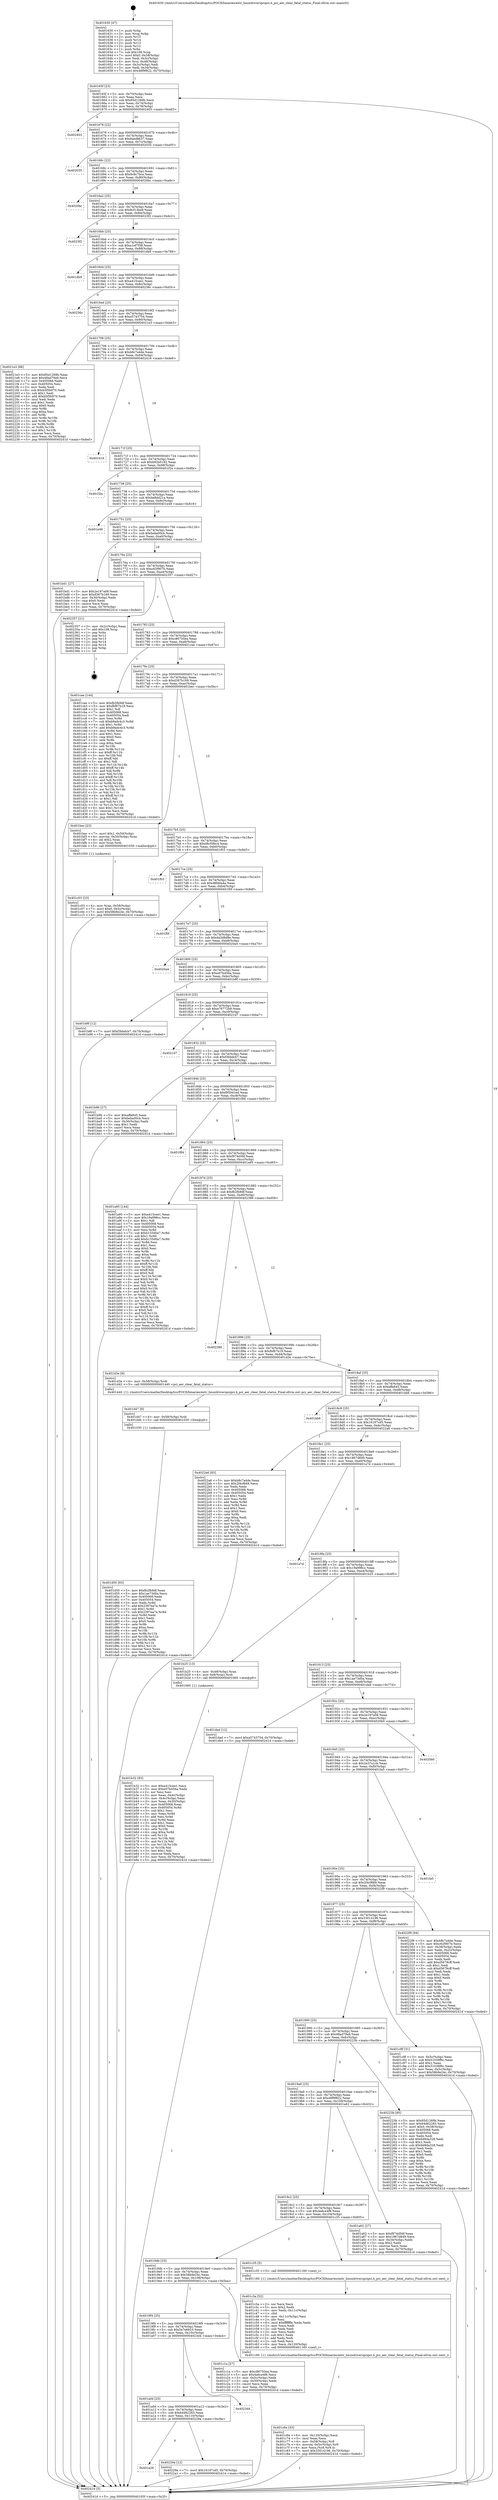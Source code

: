 digraph "0x401630" {
  label = "0x401630 (/mnt/c/Users/mathe/Desktop/tcc/POCII/binaries/extr_linuxdriverspcipci.h_pci_aer_clear_fatal_status_Final-ollvm.out::main(0))"
  labelloc = "t"
  node[shape=record]

  Entry [label="",width=0.3,height=0.3,shape=circle,fillcolor=black,style=filled]
  "0x40165f" [label="{
     0x40165f [23]\l
     | [instrs]\l
     &nbsp;&nbsp;0x40165f \<+3\>: mov -0x70(%rbp),%eax\l
     &nbsp;&nbsp;0x401662 \<+2\>: mov %eax,%ecx\l
     &nbsp;&nbsp;0x401664 \<+6\>: sub $0x85d1269b,%ecx\l
     &nbsp;&nbsp;0x40166a \<+3\>: mov %eax,-0x74(%rbp)\l
     &nbsp;&nbsp;0x40166d \<+3\>: mov %ecx,-0x78(%rbp)\l
     &nbsp;&nbsp;0x401670 \<+6\>: je 0000000000402403 \<main+0xdd3\>\l
  }"]
  "0x402403" [label="{
     0x402403\l
  }", style=dashed]
  "0x401676" [label="{
     0x401676 [22]\l
     | [instrs]\l
     &nbsp;&nbsp;0x401676 \<+5\>: jmp 000000000040167b \<main+0x4b\>\l
     &nbsp;&nbsp;0x40167b \<+3\>: mov -0x74(%rbp),%eax\l
     &nbsp;&nbsp;0x40167e \<+5\>: sub $0x9aed8637,%eax\l
     &nbsp;&nbsp;0x401683 \<+3\>: mov %eax,-0x7c(%rbp)\l
     &nbsp;&nbsp;0x401686 \<+6\>: je 0000000000402035 \<main+0xa05\>\l
  }"]
  Exit [label="",width=0.3,height=0.3,shape=circle,fillcolor=black,style=filled,peripheries=2]
  "0x402035" [label="{
     0x402035\l
  }", style=dashed]
  "0x40168c" [label="{
     0x40168c [22]\l
     | [instrs]\l
     &nbsp;&nbsp;0x40168c \<+5\>: jmp 0000000000401691 \<main+0x61\>\l
     &nbsp;&nbsp;0x401691 \<+3\>: mov -0x74(%rbp),%eax\l
     &nbsp;&nbsp;0x401694 \<+5\>: sub $0x9c9c7bce,%eax\l
     &nbsp;&nbsp;0x401699 \<+3\>: mov %eax,-0x80(%rbp)\l
     &nbsp;&nbsp;0x40169c \<+6\>: je 00000000004020bc \<main+0xa8c\>\l
  }"]
  "0x401a26" [label="{
     0x401a26\l
  }", style=dashed]
  "0x4020bc" [label="{
     0x4020bc\l
  }", style=dashed]
  "0x4016a2" [label="{
     0x4016a2 [25]\l
     | [instrs]\l
     &nbsp;&nbsp;0x4016a2 \<+5\>: jmp 00000000004016a7 \<main+0x77\>\l
     &nbsp;&nbsp;0x4016a7 \<+3\>: mov -0x74(%rbp),%eax\l
     &nbsp;&nbsp;0x4016aa \<+5\>: sub $0x9cf13be8,%eax\l
     &nbsp;&nbsp;0x4016af \<+6\>: mov %eax,-0x84(%rbp)\l
     &nbsp;&nbsp;0x4016b5 \<+6\>: je 00000000004023f2 \<main+0xdc2\>\l
  }"]
  "0x40229a" [label="{
     0x40229a [12]\l
     | [instrs]\l
     &nbsp;&nbsp;0x40229a \<+7\>: movl $0x16197cd5,-0x70(%rbp)\l
     &nbsp;&nbsp;0x4022a1 \<+5\>: jmp 000000000040241d \<main+0xded\>\l
  }"]
  "0x4023f2" [label="{
     0x4023f2\l
  }", style=dashed]
  "0x4016bb" [label="{
     0x4016bb [25]\l
     | [instrs]\l
     &nbsp;&nbsp;0x4016bb \<+5\>: jmp 00000000004016c0 \<main+0x90\>\l
     &nbsp;&nbsp;0x4016c0 \<+3\>: mov -0x74(%rbp),%eax\l
     &nbsp;&nbsp;0x4016c3 \<+5\>: sub $0xa1ef7f38,%eax\l
     &nbsp;&nbsp;0x4016c8 \<+6\>: mov %eax,-0x88(%rbp)\l
     &nbsp;&nbsp;0x4016ce \<+6\>: je 0000000000401db9 \<main+0x789\>\l
  }"]
  "0x401a0d" [label="{
     0x401a0d [25]\l
     | [instrs]\l
     &nbsp;&nbsp;0x401a0d \<+5\>: jmp 0000000000401a12 \<main+0x3e2\>\l
     &nbsp;&nbsp;0x401a12 \<+3\>: mov -0x74(%rbp),%eax\l
     &nbsp;&nbsp;0x401a15 \<+5\>: sub $0x64d62283,%eax\l
     &nbsp;&nbsp;0x401a1a \<+6\>: mov %eax,-0x110(%rbp)\l
     &nbsp;&nbsp;0x401a20 \<+6\>: je 000000000040229a \<main+0xc6a\>\l
  }"]
  "0x401db9" [label="{
     0x401db9\l
  }", style=dashed]
  "0x4016d4" [label="{
     0x4016d4 [25]\l
     | [instrs]\l
     &nbsp;&nbsp;0x4016d4 \<+5\>: jmp 00000000004016d9 \<main+0xa9\>\l
     &nbsp;&nbsp;0x4016d9 \<+3\>: mov -0x74(%rbp),%eax\l
     &nbsp;&nbsp;0x4016dc \<+5\>: sub $0xa415cee1,%eax\l
     &nbsp;&nbsp;0x4016e1 \<+6\>: mov %eax,-0x8c(%rbp)\l
     &nbsp;&nbsp;0x4016e7 \<+6\>: je 000000000040236c \<main+0xd3c\>\l
  }"]
  "0x4023d4" [label="{
     0x4023d4\l
  }", style=dashed]
  "0x40236c" [label="{
     0x40236c\l
  }", style=dashed]
  "0x4016ed" [label="{
     0x4016ed [25]\l
     | [instrs]\l
     &nbsp;&nbsp;0x4016ed \<+5\>: jmp 00000000004016f2 \<main+0xc2\>\l
     &nbsp;&nbsp;0x4016f2 \<+3\>: mov -0x74(%rbp),%eax\l
     &nbsp;&nbsp;0x4016f5 \<+5\>: sub $0xa5743754,%eax\l
     &nbsp;&nbsp;0x4016fa \<+6\>: mov %eax,-0x90(%rbp)\l
     &nbsp;&nbsp;0x401700 \<+6\>: je 00000000004021e3 \<main+0xbb3\>\l
  }"]
  "0x401d50" [label="{
     0x401d50 [93]\l
     | [instrs]\l
     &nbsp;&nbsp;0x401d50 \<+5\>: mov $0xfb2fb9df,%eax\l
     &nbsp;&nbsp;0x401d55 \<+5\>: mov $0x1ae73d0a,%ecx\l
     &nbsp;&nbsp;0x401d5a \<+7\>: mov 0x405068,%edx\l
     &nbsp;&nbsp;0x401d61 \<+7\>: mov 0x405054,%esi\l
     &nbsp;&nbsp;0x401d68 \<+3\>: mov %edx,%r8d\l
     &nbsp;&nbsp;0x401d6b \<+7\>: add $0x2397ea7a,%r8d\l
     &nbsp;&nbsp;0x401d72 \<+4\>: sub $0x1,%r8d\l
     &nbsp;&nbsp;0x401d76 \<+7\>: sub $0x2397ea7a,%r8d\l
     &nbsp;&nbsp;0x401d7d \<+4\>: imul %r8d,%edx\l
     &nbsp;&nbsp;0x401d81 \<+3\>: and $0x1,%edx\l
     &nbsp;&nbsp;0x401d84 \<+3\>: cmp $0x0,%edx\l
     &nbsp;&nbsp;0x401d87 \<+4\>: sete %r9b\l
     &nbsp;&nbsp;0x401d8b \<+3\>: cmp $0xa,%esi\l
     &nbsp;&nbsp;0x401d8e \<+4\>: setl %r10b\l
     &nbsp;&nbsp;0x401d92 \<+3\>: mov %r9b,%r11b\l
     &nbsp;&nbsp;0x401d95 \<+3\>: and %r10b,%r11b\l
     &nbsp;&nbsp;0x401d98 \<+3\>: xor %r10b,%r9b\l
     &nbsp;&nbsp;0x401d9b \<+3\>: or %r9b,%r11b\l
     &nbsp;&nbsp;0x401d9e \<+4\>: test $0x1,%r11b\l
     &nbsp;&nbsp;0x401da2 \<+3\>: cmovne %ecx,%eax\l
     &nbsp;&nbsp;0x401da5 \<+3\>: mov %eax,-0x70(%rbp)\l
     &nbsp;&nbsp;0x401da8 \<+5\>: jmp 000000000040241d \<main+0xded\>\l
  }"]
  "0x4021e3" [label="{
     0x4021e3 [88]\l
     | [instrs]\l
     &nbsp;&nbsp;0x4021e3 \<+5\>: mov $0x85d1269b,%eax\l
     &nbsp;&nbsp;0x4021e8 \<+5\>: mov $0x48ad79a9,%ecx\l
     &nbsp;&nbsp;0x4021ed \<+7\>: mov 0x405068,%edx\l
     &nbsp;&nbsp;0x4021f4 \<+7\>: mov 0x405054,%esi\l
     &nbsp;&nbsp;0x4021fb \<+2\>: mov %edx,%edi\l
     &nbsp;&nbsp;0x4021fd \<+6\>: sub $0xb5f5b970,%edi\l
     &nbsp;&nbsp;0x402203 \<+3\>: sub $0x1,%edi\l
     &nbsp;&nbsp;0x402206 \<+6\>: add $0xb5f5b970,%edi\l
     &nbsp;&nbsp;0x40220c \<+3\>: imul %edi,%edx\l
     &nbsp;&nbsp;0x40220f \<+3\>: and $0x1,%edx\l
     &nbsp;&nbsp;0x402212 \<+3\>: cmp $0x0,%edx\l
     &nbsp;&nbsp;0x402215 \<+4\>: sete %r8b\l
     &nbsp;&nbsp;0x402219 \<+3\>: cmp $0xa,%esi\l
     &nbsp;&nbsp;0x40221c \<+4\>: setl %r9b\l
     &nbsp;&nbsp;0x402220 \<+3\>: mov %r8b,%r10b\l
     &nbsp;&nbsp;0x402223 \<+3\>: and %r9b,%r10b\l
     &nbsp;&nbsp;0x402226 \<+3\>: xor %r9b,%r8b\l
     &nbsp;&nbsp;0x402229 \<+3\>: or %r8b,%r10b\l
     &nbsp;&nbsp;0x40222c \<+4\>: test $0x1,%r10b\l
     &nbsp;&nbsp;0x402230 \<+3\>: cmovne %ecx,%eax\l
     &nbsp;&nbsp;0x402233 \<+3\>: mov %eax,-0x70(%rbp)\l
     &nbsp;&nbsp;0x402236 \<+5\>: jmp 000000000040241d \<main+0xded\>\l
  }"]
  "0x401706" [label="{
     0x401706 [25]\l
     | [instrs]\l
     &nbsp;&nbsp;0x401706 \<+5\>: jmp 000000000040170b \<main+0xdb\>\l
     &nbsp;&nbsp;0x40170b \<+3\>: mov -0x74(%rbp),%eax\l
     &nbsp;&nbsp;0x40170e \<+5\>: sub $0xb8c7a4de,%eax\l
     &nbsp;&nbsp;0x401713 \<+6\>: mov %eax,-0x94(%rbp)\l
     &nbsp;&nbsp;0x401719 \<+6\>: je 0000000000402416 \<main+0xde6\>\l
  }"]
  "0x401d47" [label="{
     0x401d47 [9]\l
     | [instrs]\l
     &nbsp;&nbsp;0x401d47 \<+4\>: mov -0x58(%rbp),%rdi\l
     &nbsp;&nbsp;0x401d4b \<+5\>: call 0000000000401030 \<free@plt\>\l
     | [calls]\l
     &nbsp;&nbsp;0x401030 \{1\} (unknown)\l
  }"]
  "0x402416" [label="{
     0x402416\l
  }", style=dashed]
  "0x40171f" [label="{
     0x40171f [25]\l
     | [instrs]\l
     &nbsp;&nbsp;0x40171f \<+5\>: jmp 0000000000401724 \<main+0xf4\>\l
     &nbsp;&nbsp;0x401724 \<+3\>: mov -0x74(%rbp),%eax\l
     &nbsp;&nbsp;0x401727 \<+5\>: sub $0xb92b5182,%eax\l
     &nbsp;&nbsp;0x40172c \<+6\>: mov %eax,-0x98(%rbp)\l
     &nbsp;&nbsp;0x401732 \<+6\>: je 0000000000401f2a \<main+0x8fa\>\l
  }"]
  "0x401c6e" [label="{
     0x401c6e [33]\l
     | [instrs]\l
     &nbsp;&nbsp;0x401c6e \<+6\>: mov -0x120(%rbp),%ecx\l
     &nbsp;&nbsp;0x401c74 \<+3\>: imul %eax,%ecx\l
     &nbsp;&nbsp;0x401c77 \<+4\>: mov -0x58(%rbp),%r8\l
     &nbsp;&nbsp;0x401c7b \<+4\>: movslq -0x5c(%rbp),%r9\l
     &nbsp;&nbsp;0x401c7f \<+4\>: mov %ecx,(%r8,%r9,4)\l
     &nbsp;&nbsp;0x401c83 \<+7\>: movl $0x33014196,-0x70(%rbp)\l
     &nbsp;&nbsp;0x401c8a \<+5\>: jmp 000000000040241d \<main+0xded\>\l
  }"]
  "0x401f2a" [label="{
     0x401f2a\l
  }", style=dashed]
  "0x401738" [label="{
     0x401738 [25]\l
     | [instrs]\l
     &nbsp;&nbsp;0x401738 \<+5\>: jmp 000000000040173d \<main+0x10d\>\l
     &nbsp;&nbsp;0x40173d \<+3\>: mov -0x74(%rbp),%eax\l
     &nbsp;&nbsp;0x401740 \<+5\>: sub $0xbe8dd21a,%eax\l
     &nbsp;&nbsp;0x401745 \<+6\>: mov %eax,-0x9c(%rbp)\l
     &nbsp;&nbsp;0x40174b \<+6\>: je 0000000000401e49 \<main+0x819\>\l
  }"]
  "0x401c3a" [label="{
     0x401c3a [52]\l
     | [instrs]\l
     &nbsp;&nbsp;0x401c3a \<+2\>: xor %ecx,%ecx\l
     &nbsp;&nbsp;0x401c3c \<+5\>: mov $0x2,%edx\l
     &nbsp;&nbsp;0x401c41 \<+6\>: mov %edx,-0x11c(%rbp)\l
     &nbsp;&nbsp;0x401c47 \<+1\>: cltd\l
     &nbsp;&nbsp;0x401c48 \<+6\>: mov -0x11c(%rbp),%esi\l
     &nbsp;&nbsp;0x401c4e \<+2\>: idiv %esi\l
     &nbsp;&nbsp;0x401c50 \<+6\>: imul $0xfffffffe,%edx,%edx\l
     &nbsp;&nbsp;0x401c56 \<+2\>: mov %ecx,%edi\l
     &nbsp;&nbsp;0x401c58 \<+2\>: sub %edx,%edi\l
     &nbsp;&nbsp;0x401c5a \<+2\>: mov %ecx,%edx\l
     &nbsp;&nbsp;0x401c5c \<+3\>: sub $0x1,%edx\l
     &nbsp;&nbsp;0x401c5f \<+2\>: add %edx,%edi\l
     &nbsp;&nbsp;0x401c61 \<+2\>: sub %edi,%ecx\l
     &nbsp;&nbsp;0x401c63 \<+6\>: mov %ecx,-0x120(%rbp)\l
     &nbsp;&nbsp;0x401c69 \<+5\>: call 0000000000401160 \<next_i\>\l
     | [calls]\l
     &nbsp;&nbsp;0x401160 \{1\} (/mnt/c/Users/mathe/Desktop/tcc/POCII/binaries/extr_linuxdriverspcipci.h_pci_aer_clear_fatal_status_Final-ollvm.out::next_i)\l
  }"]
  "0x401e49" [label="{
     0x401e49\l
  }", style=dashed]
  "0x401751" [label="{
     0x401751 [25]\l
     | [instrs]\l
     &nbsp;&nbsp;0x401751 \<+5\>: jmp 0000000000401756 \<main+0x126\>\l
     &nbsp;&nbsp;0x401756 \<+3\>: mov -0x74(%rbp),%eax\l
     &nbsp;&nbsp;0x401759 \<+5\>: sub $0xbeba00cb,%eax\l
     &nbsp;&nbsp;0x40175e \<+6\>: mov %eax,-0xa0(%rbp)\l
     &nbsp;&nbsp;0x401764 \<+6\>: je 0000000000401bd1 \<main+0x5a1\>\l
  }"]
  "0x4019f4" [label="{
     0x4019f4 [25]\l
     | [instrs]\l
     &nbsp;&nbsp;0x4019f4 \<+5\>: jmp 00000000004019f9 \<main+0x3c9\>\l
     &nbsp;&nbsp;0x4019f9 \<+3\>: mov -0x74(%rbp),%eax\l
     &nbsp;&nbsp;0x4019fc \<+5\>: sub $0x5e7e6810,%eax\l
     &nbsp;&nbsp;0x401a01 \<+6\>: mov %eax,-0x10c(%rbp)\l
     &nbsp;&nbsp;0x401a07 \<+6\>: je 00000000004023d4 \<main+0xda4\>\l
  }"]
  "0x401bd1" [label="{
     0x401bd1 [27]\l
     | [instrs]\l
     &nbsp;&nbsp;0x401bd1 \<+5\>: mov $0x2e197a08,%eax\l
     &nbsp;&nbsp;0x401bd6 \<+5\>: mov $0xd367b169,%ecx\l
     &nbsp;&nbsp;0x401bdb \<+3\>: mov -0x30(%rbp),%edx\l
     &nbsp;&nbsp;0x401bde \<+3\>: cmp $0x0,%edx\l
     &nbsp;&nbsp;0x401be1 \<+3\>: cmove %ecx,%eax\l
     &nbsp;&nbsp;0x401be4 \<+3\>: mov %eax,-0x70(%rbp)\l
     &nbsp;&nbsp;0x401be7 \<+5\>: jmp 000000000040241d \<main+0xded\>\l
  }"]
  "0x40176a" [label="{
     0x40176a [25]\l
     | [instrs]\l
     &nbsp;&nbsp;0x40176a \<+5\>: jmp 000000000040176f \<main+0x13f\>\l
     &nbsp;&nbsp;0x40176f \<+3\>: mov -0x74(%rbp),%eax\l
     &nbsp;&nbsp;0x401772 \<+5\>: sub $0xc62f907b,%eax\l
     &nbsp;&nbsp;0x401777 \<+6\>: mov %eax,-0xa4(%rbp)\l
     &nbsp;&nbsp;0x40177d \<+6\>: je 0000000000402357 \<main+0xd27\>\l
  }"]
  "0x401c1a" [label="{
     0x401c1a [27]\l
     | [instrs]\l
     &nbsp;&nbsp;0x401c1a \<+5\>: mov $0xc86750ea,%eax\l
     &nbsp;&nbsp;0x401c1f \<+5\>: mov $0x4a6ce4f6,%ecx\l
     &nbsp;&nbsp;0x401c24 \<+3\>: mov -0x5c(%rbp),%edx\l
     &nbsp;&nbsp;0x401c27 \<+3\>: cmp -0x50(%rbp),%edx\l
     &nbsp;&nbsp;0x401c2a \<+3\>: cmovl %ecx,%eax\l
     &nbsp;&nbsp;0x401c2d \<+3\>: mov %eax,-0x70(%rbp)\l
     &nbsp;&nbsp;0x401c30 \<+5\>: jmp 000000000040241d \<main+0xded\>\l
  }"]
  "0x402357" [label="{
     0x402357 [21]\l
     | [instrs]\l
     &nbsp;&nbsp;0x402357 \<+3\>: mov -0x2c(%rbp),%eax\l
     &nbsp;&nbsp;0x40235a \<+7\>: add $0x108,%rsp\l
     &nbsp;&nbsp;0x402361 \<+1\>: pop %rbx\l
     &nbsp;&nbsp;0x402362 \<+2\>: pop %r12\l
     &nbsp;&nbsp;0x402364 \<+2\>: pop %r13\l
     &nbsp;&nbsp;0x402366 \<+2\>: pop %r14\l
     &nbsp;&nbsp;0x402368 \<+2\>: pop %r15\l
     &nbsp;&nbsp;0x40236a \<+1\>: pop %rbp\l
     &nbsp;&nbsp;0x40236b \<+1\>: ret\l
  }"]
  "0x401783" [label="{
     0x401783 [25]\l
     | [instrs]\l
     &nbsp;&nbsp;0x401783 \<+5\>: jmp 0000000000401788 \<main+0x158\>\l
     &nbsp;&nbsp;0x401788 \<+3\>: mov -0x74(%rbp),%eax\l
     &nbsp;&nbsp;0x40178b \<+5\>: sub $0xc86750ea,%eax\l
     &nbsp;&nbsp;0x401790 \<+6\>: mov %eax,-0xa8(%rbp)\l
     &nbsp;&nbsp;0x401796 \<+6\>: je 0000000000401cae \<main+0x67e\>\l
  }"]
  "0x4019db" [label="{
     0x4019db [25]\l
     | [instrs]\l
     &nbsp;&nbsp;0x4019db \<+5\>: jmp 00000000004019e0 \<main+0x3b0\>\l
     &nbsp;&nbsp;0x4019e0 \<+3\>: mov -0x74(%rbp),%eax\l
     &nbsp;&nbsp;0x4019e3 \<+5\>: sub $0x58b9e24c,%eax\l
     &nbsp;&nbsp;0x4019e8 \<+6\>: mov %eax,-0x108(%rbp)\l
     &nbsp;&nbsp;0x4019ee \<+6\>: je 0000000000401c1a \<main+0x5ea\>\l
  }"]
  "0x401cae" [label="{
     0x401cae [144]\l
     | [instrs]\l
     &nbsp;&nbsp;0x401cae \<+5\>: mov $0xfb2fb9df,%eax\l
     &nbsp;&nbsp;0x401cb3 \<+5\>: mov $0xfbf67b19,%ecx\l
     &nbsp;&nbsp;0x401cb8 \<+2\>: mov $0x1,%dl\l
     &nbsp;&nbsp;0x401cba \<+7\>: mov 0x405068,%esi\l
     &nbsp;&nbsp;0x401cc1 \<+7\>: mov 0x405054,%edi\l
     &nbsp;&nbsp;0x401cc8 \<+3\>: mov %esi,%r8d\l
     &nbsp;&nbsp;0x401ccb \<+7\>: sub $0xb9adc4c3,%r8d\l
     &nbsp;&nbsp;0x401cd2 \<+4\>: sub $0x1,%r8d\l
     &nbsp;&nbsp;0x401cd6 \<+7\>: add $0xb9adc4c3,%r8d\l
     &nbsp;&nbsp;0x401cdd \<+4\>: imul %r8d,%esi\l
     &nbsp;&nbsp;0x401ce1 \<+3\>: and $0x1,%esi\l
     &nbsp;&nbsp;0x401ce4 \<+3\>: cmp $0x0,%esi\l
     &nbsp;&nbsp;0x401ce7 \<+4\>: sete %r9b\l
     &nbsp;&nbsp;0x401ceb \<+3\>: cmp $0xa,%edi\l
     &nbsp;&nbsp;0x401cee \<+4\>: setl %r10b\l
     &nbsp;&nbsp;0x401cf2 \<+3\>: mov %r9b,%r11b\l
     &nbsp;&nbsp;0x401cf5 \<+4\>: xor $0xff,%r11b\l
     &nbsp;&nbsp;0x401cf9 \<+3\>: mov %r10b,%bl\l
     &nbsp;&nbsp;0x401cfc \<+3\>: xor $0xff,%bl\l
     &nbsp;&nbsp;0x401cff \<+3\>: xor $0x1,%dl\l
     &nbsp;&nbsp;0x401d02 \<+3\>: mov %r11b,%r14b\l
     &nbsp;&nbsp;0x401d05 \<+4\>: and $0xff,%r14b\l
     &nbsp;&nbsp;0x401d09 \<+3\>: and %dl,%r9b\l
     &nbsp;&nbsp;0x401d0c \<+3\>: mov %bl,%r15b\l
     &nbsp;&nbsp;0x401d0f \<+4\>: and $0xff,%r15b\l
     &nbsp;&nbsp;0x401d13 \<+3\>: and %dl,%r10b\l
     &nbsp;&nbsp;0x401d16 \<+3\>: or %r9b,%r14b\l
     &nbsp;&nbsp;0x401d19 \<+3\>: or %r10b,%r15b\l
     &nbsp;&nbsp;0x401d1c \<+3\>: xor %r15b,%r14b\l
     &nbsp;&nbsp;0x401d1f \<+3\>: or %bl,%r11b\l
     &nbsp;&nbsp;0x401d22 \<+4\>: xor $0xff,%r11b\l
     &nbsp;&nbsp;0x401d26 \<+3\>: or $0x1,%dl\l
     &nbsp;&nbsp;0x401d29 \<+3\>: and %dl,%r11b\l
     &nbsp;&nbsp;0x401d2c \<+3\>: or %r11b,%r14b\l
     &nbsp;&nbsp;0x401d2f \<+4\>: test $0x1,%r14b\l
     &nbsp;&nbsp;0x401d33 \<+3\>: cmovne %ecx,%eax\l
     &nbsp;&nbsp;0x401d36 \<+3\>: mov %eax,-0x70(%rbp)\l
     &nbsp;&nbsp;0x401d39 \<+5\>: jmp 000000000040241d \<main+0xded\>\l
  }"]
  "0x40179c" [label="{
     0x40179c [25]\l
     | [instrs]\l
     &nbsp;&nbsp;0x40179c \<+5\>: jmp 00000000004017a1 \<main+0x171\>\l
     &nbsp;&nbsp;0x4017a1 \<+3\>: mov -0x74(%rbp),%eax\l
     &nbsp;&nbsp;0x4017a4 \<+5\>: sub $0xd367b169,%eax\l
     &nbsp;&nbsp;0x4017a9 \<+6\>: mov %eax,-0xac(%rbp)\l
     &nbsp;&nbsp;0x4017af \<+6\>: je 0000000000401bec \<main+0x5bc\>\l
  }"]
  "0x401c35" [label="{
     0x401c35 [5]\l
     | [instrs]\l
     &nbsp;&nbsp;0x401c35 \<+5\>: call 0000000000401160 \<next_i\>\l
     | [calls]\l
     &nbsp;&nbsp;0x401160 \{1\} (/mnt/c/Users/mathe/Desktop/tcc/POCII/binaries/extr_linuxdriverspcipci.h_pci_aer_clear_fatal_status_Final-ollvm.out::next_i)\l
  }"]
  "0x401bec" [label="{
     0x401bec [23]\l
     | [instrs]\l
     &nbsp;&nbsp;0x401bec \<+7\>: movl $0x1,-0x50(%rbp)\l
     &nbsp;&nbsp;0x401bf3 \<+4\>: movslq -0x50(%rbp),%rax\l
     &nbsp;&nbsp;0x401bf7 \<+4\>: shl $0x2,%rax\l
     &nbsp;&nbsp;0x401bfb \<+3\>: mov %rax,%rdi\l
     &nbsp;&nbsp;0x401bfe \<+5\>: call 0000000000401050 \<malloc@plt\>\l
     | [calls]\l
     &nbsp;&nbsp;0x401050 \{1\} (unknown)\l
  }"]
  "0x4017b5" [label="{
     0x4017b5 [25]\l
     | [instrs]\l
     &nbsp;&nbsp;0x4017b5 \<+5\>: jmp 00000000004017ba \<main+0x18a\>\l
     &nbsp;&nbsp;0x4017ba \<+3\>: mov -0x74(%rbp),%eax\l
     &nbsp;&nbsp;0x4017bd \<+5\>: sub $0xd8c59bc4,%eax\l
     &nbsp;&nbsp;0x4017c2 \<+6\>: mov %eax,-0xb0(%rbp)\l
     &nbsp;&nbsp;0x4017c8 \<+6\>: je 0000000000401f03 \<main+0x8d3\>\l
  }"]
  "0x401c03" [label="{
     0x401c03 [23]\l
     | [instrs]\l
     &nbsp;&nbsp;0x401c03 \<+4\>: mov %rax,-0x58(%rbp)\l
     &nbsp;&nbsp;0x401c07 \<+7\>: movl $0x0,-0x5c(%rbp)\l
     &nbsp;&nbsp;0x401c0e \<+7\>: movl $0x58b9e24c,-0x70(%rbp)\l
     &nbsp;&nbsp;0x401c15 \<+5\>: jmp 000000000040241d \<main+0xded\>\l
  }"]
  "0x401f03" [label="{
     0x401f03\l
  }", style=dashed]
  "0x4017ce" [label="{
     0x4017ce [25]\l
     | [instrs]\l
     &nbsp;&nbsp;0x4017ce \<+5\>: jmp 00000000004017d3 \<main+0x1a3\>\l
     &nbsp;&nbsp;0x4017d3 \<+3\>: mov -0x74(%rbp),%eax\l
     &nbsp;&nbsp;0x4017d6 \<+5\>: sub $0xd8fd0a4a,%eax\l
     &nbsp;&nbsp;0x4017db \<+6\>: mov %eax,-0xb4(%rbp)\l
     &nbsp;&nbsp;0x4017e1 \<+6\>: je 0000000000401f0f \<main+0x8df\>\l
  }"]
  "0x401b32" [label="{
     0x401b32 [93]\l
     | [instrs]\l
     &nbsp;&nbsp;0x401b32 \<+5\>: mov $0xa415cee1,%ecx\l
     &nbsp;&nbsp;0x401b37 \<+5\>: mov $0xe07b456a,%edx\l
     &nbsp;&nbsp;0x401b3c \<+2\>: xor %esi,%esi\l
     &nbsp;&nbsp;0x401b3e \<+3\>: mov %eax,-0x4c(%rbp)\l
     &nbsp;&nbsp;0x401b41 \<+3\>: mov -0x4c(%rbp),%eax\l
     &nbsp;&nbsp;0x401b44 \<+3\>: mov %eax,-0x30(%rbp)\l
     &nbsp;&nbsp;0x401b47 \<+7\>: mov 0x405068,%eax\l
     &nbsp;&nbsp;0x401b4e \<+8\>: mov 0x405054,%r8d\l
     &nbsp;&nbsp;0x401b56 \<+3\>: sub $0x1,%esi\l
     &nbsp;&nbsp;0x401b59 \<+3\>: mov %eax,%r9d\l
     &nbsp;&nbsp;0x401b5c \<+3\>: add %esi,%r9d\l
     &nbsp;&nbsp;0x401b5f \<+4\>: imul %r9d,%eax\l
     &nbsp;&nbsp;0x401b63 \<+3\>: and $0x1,%eax\l
     &nbsp;&nbsp;0x401b66 \<+3\>: cmp $0x0,%eax\l
     &nbsp;&nbsp;0x401b69 \<+4\>: sete %r10b\l
     &nbsp;&nbsp;0x401b6d \<+4\>: cmp $0xa,%r8d\l
     &nbsp;&nbsp;0x401b71 \<+4\>: setl %r11b\l
     &nbsp;&nbsp;0x401b75 \<+3\>: mov %r10b,%bl\l
     &nbsp;&nbsp;0x401b78 \<+3\>: and %r11b,%bl\l
     &nbsp;&nbsp;0x401b7b \<+3\>: xor %r11b,%r10b\l
     &nbsp;&nbsp;0x401b7e \<+3\>: or %r10b,%bl\l
     &nbsp;&nbsp;0x401b81 \<+3\>: test $0x1,%bl\l
     &nbsp;&nbsp;0x401b84 \<+3\>: cmovne %edx,%ecx\l
     &nbsp;&nbsp;0x401b87 \<+3\>: mov %ecx,-0x70(%rbp)\l
     &nbsp;&nbsp;0x401b8a \<+5\>: jmp 000000000040241d \<main+0xded\>\l
  }"]
  "0x401f0f" [label="{
     0x401f0f\l
  }", style=dashed]
  "0x4017e7" [label="{
     0x4017e7 [25]\l
     | [instrs]\l
     &nbsp;&nbsp;0x4017e7 \<+5\>: jmp 00000000004017ec \<main+0x1bc\>\l
     &nbsp;&nbsp;0x4017ec \<+3\>: mov -0x74(%rbp),%eax\l
     &nbsp;&nbsp;0x4017ef \<+5\>: sub $0xda3d8d8e,%eax\l
     &nbsp;&nbsp;0x4017f4 \<+6\>: mov %eax,-0xb8(%rbp)\l
     &nbsp;&nbsp;0x4017fa \<+6\>: je 00000000004020a4 \<main+0xa74\>\l
  }"]
  "0x401630" [label="{
     0x401630 [47]\l
     | [instrs]\l
     &nbsp;&nbsp;0x401630 \<+1\>: push %rbp\l
     &nbsp;&nbsp;0x401631 \<+3\>: mov %rsp,%rbp\l
     &nbsp;&nbsp;0x401634 \<+2\>: push %r15\l
     &nbsp;&nbsp;0x401636 \<+2\>: push %r14\l
     &nbsp;&nbsp;0x401638 \<+2\>: push %r13\l
     &nbsp;&nbsp;0x40163a \<+2\>: push %r12\l
     &nbsp;&nbsp;0x40163c \<+1\>: push %rbx\l
     &nbsp;&nbsp;0x40163d \<+7\>: sub $0x108,%rsp\l
     &nbsp;&nbsp;0x401644 \<+7\>: movl $0x0,-0x38(%rbp)\l
     &nbsp;&nbsp;0x40164b \<+3\>: mov %edi,-0x3c(%rbp)\l
     &nbsp;&nbsp;0x40164e \<+4\>: mov %rsi,-0x48(%rbp)\l
     &nbsp;&nbsp;0x401652 \<+3\>: mov -0x3c(%rbp),%edi\l
     &nbsp;&nbsp;0x401655 \<+3\>: mov %edi,-0x34(%rbp)\l
     &nbsp;&nbsp;0x401658 \<+7\>: movl $0x48f9f822,-0x70(%rbp)\l
  }"]
  "0x4020a4" [label="{
     0x4020a4\l
  }", style=dashed]
  "0x401800" [label="{
     0x401800 [25]\l
     | [instrs]\l
     &nbsp;&nbsp;0x401800 \<+5\>: jmp 0000000000401805 \<main+0x1d5\>\l
     &nbsp;&nbsp;0x401805 \<+3\>: mov -0x74(%rbp),%eax\l
     &nbsp;&nbsp;0x401808 \<+5\>: sub $0xe07b456a,%eax\l
     &nbsp;&nbsp;0x40180d \<+6\>: mov %eax,-0xbc(%rbp)\l
     &nbsp;&nbsp;0x401813 \<+6\>: je 0000000000401b8f \<main+0x55f\>\l
  }"]
  "0x40241d" [label="{
     0x40241d [5]\l
     | [instrs]\l
     &nbsp;&nbsp;0x40241d \<+5\>: jmp 000000000040165f \<main+0x2f\>\l
  }"]
  "0x401b8f" [label="{
     0x401b8f [12]\l
     | [instrs]\l
     &nbsp;&nbsp;0x401b8f \<+7\>: movl $0xf3bbdcb7,-0x70(%rbp)\l
     &nbsp;&nbsp;0x401b96 \<+5\>: jmp 000000000040241d \<main+0xded\>\l
  }"]
  "0x401819" [label="{
     0x401819 [25]\l
     | [instrs]\l
     &nbsp;&nbsp;0x401819 \<+5\>: jmp 000000000040181e \<main+0x1ee\>\l
     &nbsp;&nbsp;0x40181e \<+3\>: mov -0x74(%rbp),%eax\l
     &nbsp;&nbsp;0x401821 \<+5\>: sub $0xe76772b9,%eax\l
     &nbsp;&nbsp;0x401826 \<+6\>: mov %eax,-0xc0(%rbp)\l
     &nbsp;&nbsp;0x40182c \<+6\>: je 00000000004021d7 \<main+0xba7\>\l
  }"]
  "0x4019c2" [label="{
     0x4019c2 [25]\l
     | [instrs]\l
     &nbsp;&nbsp;0x4019c2 \<+5\>: jmp 00000000004019c7 \<main+0x397\>\l
     &nbsp;&nbsp;0x4019c7 \<+3\>: mov -0x74(%rbp),%eax\l
     &nbsp;&nbsp;0x4019ca \<+5\>: sub $0x4a6ce4f6,%eax\l
     &nbsp;&nbsp;0x4019cf \<+6\>: mov %eax,-0x104(%rbp)\l
     &nbsp;&nbsp;0x4019d5 \<+6\>: je 0000000000401c35 \<main+0x605\>\l
  }"]
  "0x4021d7" [label="{
     0x4021d7\l
  }", style=dashed]
  "0x401832" [label="{
     0x401832 [25]\l
     | [instrs]\l
     &nbsp;&nbsp;0x401832 \<+5\>: jmp 0000000000401837 \<main+0x207\>\l
     &nbsp;&nbsp;0x401837 \<+3\>: mov -0x74(%rbp),%eax\l
     &nbsp;&nbsp;0x40183a \<+5\>: sub $0xf3bbdcb7,%eax\l
     &nbsp;&nbsp;0x40183f \<+6\>: mov %eax,-0xc4(%rbp)\l
     &nbsp;&nbsp;0x401845 \<+6\>: je 0000000000401b9b \<main+0x56b\>\l
  }"]
  "0x401a62" [label="{
     0x401a62 [27]\l
     | [instrs]\l
     &nbsp;&nbsp;0x401a62 \<+5\>: mov $0xf974d56f,%eax\l
     &nbsp;&nbsp;0x401a67 \<+5\>: mov $0x1867d849,%ecx\l
     &nbsp;&nbsp;0x401a6c \<+3\>: mov -0x34(%rbp),%edx\l
     &nbsp;&nbsp;0x401a6f \<+3\>: cmp $0x2,%edx\l
     &nbsp;&nbsp;0x401a72 \<+3\>: cmovne %ecx,%eax\l
     &nbsp;&nbsp;0x401a75 \<+3\>: mov %eax,-0x70(%rbp)\l
     &nbsp;&nbsp;0x401a78 \<+5\>: jmp 000000000040241d \<main+0xded\>\l
  }"]
  "0x401b9b" [label="{
     0x401b9b [27]\l
     | [instrs]\l
     &nbsp;&nbsp;0x401b9b \<+5\>: mov $0xaffa845,%eax\l
     &nbsp;&nbsp;0x401ba0 \<+5\>: mov $0xbeba00cb,%ecx\l
     &nbsp;&nbsp;0x401ba5 \<+3\>: mov -0x30(%rbp),%edx\l
     &nbsp;&nbsp;0x401ba8 \<+3\>: cmp $0x1,%edx\l
     &nbsp;&nbsp;0x401bab \<+3\>: cmovl %ecx,%eax\l
     &nbsp;&nbsp;0x401bae \<+3\>: mov %eax,-0x70(%rbp)\l
     &nbsp;&nbsp;0x401bb1 \<+5\>: jmp 000000000040241d \<main+0xded\>\l
  }"]
  "0x40184b" [label="{
     0x40184b [25]\l
     | [instrs]\l
     &nbsp;&nbsp;0x40184b \<+5\>: jmp 0000000000401850 \<main+0x220\>\l
     &nbsp;&nbsp;0x401850 \<+3\>: mov -0x74(%rbp),%eax\l
     &nbsp;&nbsp;0x401853 \<+5\>: sub $0xf95941ed,%eax\l
     &nbsp;&nbsp;0x401858 \<+6\>: mov %eax,-0xc8(%rbp)\l
     &nbsp;&nbsp;0x40185e \<+6\>: je 0000000000401f84 \<main+0x954\>\l
  }"]
  "0x4019a9" [label="{
     0x4019a9 [25]\l
     | [instrs]\l
     &nbsp;&nbsp;0x4019a9 \<+5\>: jmp 00000000004019ae \<main+0x37e\>\l
     &nbsp;&nbsp;0x4019ae \<+3\>: mov -0x74(%rbp),%eax\l
     &nbsp;&nbsp;0x4019b1 \<+5\>: sub $0x48f9f822,%eax\l
     &nbsp;&nbsp;0x4019b6 \<+6\>: mov %eax,-0x100(%rbp)\l
     &nbsp;&nbsp;0x4019bc \<+6\>: je 0000000000401a62 \<main+0x432\>\l
  }"]
  "0x401f84" [label="{
     0x401f84\l
  }", style=dashed]
  "0x401864" [label="{
     0x401864 [25]\l
     | [instrs]\l
     &nbsp;&nbsp;0x401864 \<+5\>: jmp 0000000000401869 \<main+0x239\>\l
     &nbsp;&nbsp;0x401869 \<+3\>: mov -0x74(%rbp),%eax\l
     &nbsp;&nbsp;0x40186c \<+5\>: sub $0xf974d56f,%eax\l
     &nbsp;&nbsp;0x401871 \<+6\>: mov %eax,-0xcc(%rbp)\l
     &nbsp;&nbsp;0x401877 \<+6\>: je 0000000000401a95 \<main+0x465\>\l
  }"]
  "0x40223b" [label="{
     0x40223b [95]\l
     | [instrs]\l
     &nbsp;&nbsp;0x40223b \<+5\>: mov $0x85d1269b,%eax\l
     &nbsp;&nbsp;0x402240 \<+5\>: mov $0x64d62283,%ecx\l
     &nbsp;&nbsp;0x402245 \<+7\>: movl $0x0,-0x38(%rbp)\l
     &nbsp;&nbsp;0x40224c \<+7\>: mov 0x405068,%edx\l
     &nbsp;&nbsp;0x402253 \<+7\>: mov 0x405054,%esi\l
     &nbsp;&nbsp;0x40225a \<+2\>: mov %edx,%edi\l
     &nbsp;&nbsp;0x40225c \<+6\>: add $0x6d9da328,%edi\l
     &nbsp;&nbsp;0x402262 \<+3\>: sub $0x1,%edi\l
     &nbsp;&nbsp;0x402265 \<+6\>: sub $0x6d9da328,%edi\l
     &nbsp;&nbsp;0x40226b \<+3\>: imul %edi,%edx\l
     &nbsp;&nbsp;0x40226e \<+3\>: and $0x1,%edx\l
     &nbsp;&nbsp;0x402271 \<+3\>: cmp $0x0,%edx\l
     &nbsp;&nbsp;0x402274 \<+4\>: sete %r8b\l
     &nbsp;&nbsp;0x402278 \<+3\>: cmp $0xa,%esi\l
     &nbsp;&nbsp;0x40227b \<+4\>: setl %r9b\l
     &nbsp;&nbsp;0x40227f \<+3\>: mov %r8b,%r10b\l
     &nbsp;&nbsp;0x402282 \<+3\>: and %r9b,%r10b\l
     &nbsp;&nbsp;0x402285 \<+3\>: xor %r9b,%r8b\l
     &nbsp;&nbsp;0x402288 \<+3\>: or %r8b,%r10b\l
     &nbsp;&nbsp;0x40228b \<+4\>: test $0x1,%r10b\l
     &nbsp;&nbsp;0x40228f \<+3\>: cmovne %ecx,%eax\l
     &nbsp;&nbsp;0x402292 \<+3\>: mov %eax,-0x70(%rbp)\l
     &nbsp;&nbsp;0x402295 \<+5\>: jmp 000000000040241d \<main+0xded\>\l
  }"]
  "0x401a95" [label="{
     0x401a95 [144]\l
     | [instrs]\l
     &nbsp;&nbsp;0x401a95 \<+5\>: mov $0xa415cee1,%eax\l
     &nbsp;&nbsp;0x401a9a \<+5\>: mov $0x19a996cc,%ecx\l
     &nbsp;&nbsp;0x401a9f \<+2\>: mov $0x1,%dl\l
     &nbsp;&nbsp;0x401aa1 \<+7\>: mov 0x405068,%esi\l
     &nbsp;&nbsp;0x401aa8 \<+7\>: mov 0x405054,%edi\l
     &nbsp;&nbsp;0x401aaf \<+3\>: mov %esi,%r8d\l
     &nbsp;&nbsp;0x401ab2 \<+7\>: sub $0xb155d0a7,%r8d\l
     &nbsp;&nbsp;0x401ab9 \<+4\>: sub $0x1,%r8d\l
     &nbsp;&nbsp;0x401abd \<+7\>: add $0xb155d0a7,%r8d\l
     &nbsp;&nbsp;0x401ac4 \<+4\>: imul %r8d,%esi\l
     &nbsp;&nbsp;0x401ac8 \<+3\>: and $0x1,%esi\l
     &nbsp;&nbsp;0x401acb \<+3\>: cmp $0x0,%esi\l
     &nbsp;&nbsp;0x401ace \<+4\>: sete %r9b\l
     &nbsp;&nbsp;0x401ad2 \<+3\>: cmp $0xa,%edi\l
     &nbsp;&nbsp;0x401ad5 \<+4\>: setl %r10b\l
     &nbsp;&nbsp;0x401ad9 \<+3\>: mov %r9b,%r11b\l
     &nbsp;&nbsp;0x401adc \<+4\>: xor $0xff,%r11b\l
     &nbsp;&nbsp;0x401ae0 \<+3\>: mov %r10b,%bl\l
     &nbsp;&nbsp;0x401ae3 \<+3\>: xor $0xff,%bl\l
     &nbsp;&nbsp;0x401ae6 \<+3\>: xor $0x0,%dl\l
     &nbsp;&nbsp;0x401ae9 \<+3\>: mov %r11b,%r14b\l
     &nbsp;&nbsp;0x401aec \<+4\>: and $0x0,%r14b\l
     &nbsp;&nbsp;0x401af0 \<+3\>: and %dl,%r9b\l
     &nbsp;&nbsp;0x401af3 \<+3\>: mov %bl,%r15b\l
     &nbsp;&nbsp;0x401af6 \<+4\>: and $0x0,%r15b\l
     &nbsp;&nbsp;0x401afa \<+3\>: and %dl,%r10b\l
     &nbsp;&nbsp;0x401afd \<+3\>: or %r9b,%r14b\l
     &nbsp;&nbsp;0x401b00 \<+3\>: or %r10b,%r15b\l
     &nbsp;&nbsp;0x401b03 \<+3\>: xor %r15b,%r14b\l
     &nbsp;&nbsp;0x401b06 \<+3\>: or %bl,%r11b\l
     &nbsp;&nbsp;0x401b09 \<+4\>: xor $0xff,%r11b\l
     &nbsp;&nbsp;0x401b0d \<+3\>: or $0x0,%dl\l
     &nbsp;&nbsp;0x401b10 \<+3\>: and %dl,%r11b\l
     &nbsp;&nbsp;0x401b13 \<+3\>: or %r11b,%r14b\l
     &nbsp;&nbsp;0x401b16 \<+4\>: test $0x1,%r14b\l
     &nbsp;&nbsp;0x401b1a \<+3\>: cmovne %ecx,%eax\l
     &nbsp;&nbsp;0x401b1d \<+3\>: mov %eax,-0x70(%rbp)\l
     &nbsp;&nbsp;0x401b20 \<+5\>: jmp 000000000040241d \<main+0xded\>\l
  }"]
  "0x40187d" [label="{
     0x40187d [25]\l
     | [instrs]\l
     &nbsp;&nbsp;0x40187d \<+5\>: jmp 0000000000401882 \<main+0x252\>\l
     &nbsp;&nbsp;0x401882 \<+3\>: mov -0x74(%rbp),%eax\l
     &nbsp;&nbsp;0x401885 \<+5\>: sub $0xfb2fb9df,%eax\l
     &nbsp;&nbsp;0x40188a \<+6\>: mov %eax,-0xd0(%rbp)\l
     &nbsp;&nbsp;0x401890 \<+6\>: je 0000000000402388 \<main+0xd58\>\l
  }"]
  "0x401990" [label="{
     0x401990 [25]\l
     | [instrs]\l
     &nbsp;&nbsp;0x401990 \<+5\>: jmp 0000000000401995 \<main+0x365\>\l
     &nbsp;&nbsp;0x401995 \<+3\>: mov -0x74(%rbp),%eax\l
     &nbsp;&nbsp;0x401998 \<+5\>: sub $0x48ad79a9,%eax\l
     &nbsp;&nbsp;0x40199d \<+6\>: mov %eax,-0xfc(%rbp)\l
     &nbsp;&nbsp;0x4019a3 \<+6\>: je 000000000040223b \<main+0xc0b\>\l
  }"]
  "0x402388" [label="{
     0x402388\l
  }", style=dashed]
  "0x401896" [label="{
     0x401896 [25]\l
     | [instrs]\l
     &nbsp;&nbsp;0x401896 \<+5\>: jmp 000000000040189b \<main+0x26b\>\l
     &nbsp;&nbsp;0x40189b \<+3\>: mov -0x74(%rbp),%eax\l
     &nbsp;&nbsp;0x40189e \<+5\>: sub $0xfbf67b19,%eax\l
     &nbsp;&nbsp;0x4018a3 \<+6\>: mov %eax,-0xd4(%rbp)\l
     &nbsp;&nbsp;0x4018a9 \<+6\>: je 0000000000401d3e \<main+0x70e\>\l
  }"]
  "0x401c8f" [label="{
     0x401c8f [31]\l
     | [instrs]\l
     &nbsp;&nbsp;0x401c8f \<+3\>: mov -0x5c(%rbp),%eax\l
     &nbsp;&nbsp;0x401c92 \<+5\>: sub $0x51039f6c,%eax\l
     &nbsp;&nbsp;0x401c97 \<+3\>: add $0x1,%eax\l
     &nbsp;&nbsp;0x401c9a \<+5\>: add $0x51039f6c,%eax\l
     &nbsp;&nbsp;0x401c9f \<+3\>: mov %eax,-0x5c(%rbp)\l
     &nbsp;&nbsp;0x401ca2 \<+7\>: movl $0x58b9e24c,-0x70(%rbp)\l
     &nbsp;&nbsp;0x401ca9 \<+5\>: jmp 000000000040241d \<main+0xded\>\l
  }"]
  "0x401d3e" [label="{
     0x401d3e [9]\l
     | [instrs]\l
     &nbsp;&nbsp;0x401d3e \<+4\>: mov -0x58(%rbp),%rdi\l
     &nbsp;&nbsp;0x401d42 \<+5\>: call 0000000000401440 \<pci_aer_clear_fatal_status\>\l
     | [calls]\l
     &nbsp;&nbsp;0x401440 \{1\} (/mnt/c/Users/mathe/Desktop/tcc/POCII/binaries/extr_linuxdriverspcipci.h_pci_aer_clear_fatal_status_Final-ollvm.out::pci_aer_clear_fatal_status)\l
  }"]
  "0x4018af" [label="{
     0x4018af [25]\l
     | [instrs]\l
     &nbsp;&nbsp;0x4018af \<+5\>: jmp 00000000004018b4 \<main+0x284\>\l
     &nbsp;&nbsp;0x4018b4 \<+3\>: mov -0x74(%rbp),%eax\l
     &nbsp;&nbsp;0x4018b7 \<+5\>: sub $0xaffa845,%eax\l
     &nbsp;&nbsp;0x4018bc \<+6\>: mov %eax,-0xd8(%rbp)\l
     &nbsp;&nbsp;0x4018c2 \<+6\>: je 0000000000401bb6 \<main+0x586\>\l
  }"]
  "0x401977" [label="{
     0x401977 [25]\l
     | [instrs]\l
     &nbsp;&nbsp;0x401977 \<+5\>: jmp 000000000040197c \<main+0x34c\>\l
     &nbsp;&nbsp;0x40197c \<+3\>: mov -0x74(%rbp),%eax\l
     &nbsp;&nbsp;0x40197f \<+5\>: sub $0x33014196,%eax\l
     &nbsp;&nbsp;0x401984 \<+6\>: mov %eax,-0xf8(%rbp)\l
     &nbsp;&nbsp;0x40198a \<+6\>: je 0000000000401c8f \<main+0x65f\>\l
  }"]
  "0x401bb6" [label="{
     0x401bb6\l
  }", style=dashed]
  "0x4018c8" [label="{
     0x4018c8 [25]\l
     | [instrs]\l
     &nbsp;&nbsp;0x4018c8 \<+5\>: jmp 00000000004018cd \<main+0x29d\>\l
     &nbsp;&nbsp;0x4018cd \<+3\>: mov -0x74(%rbp),%eax\l
     &nbsp;&nbsp;0x4018d0 \<+5\>: sub $0x16197cd5,%eax\l
     &nbsp;&nbsp;0x4018d5 \<+6\>: mov %eax,-0xdc(%rbp)\l
     &nbsp;&nbsp;0x4018db \<+6\>: je 00000000004022a6 \<main+0xc76\>\l
  }"]
  "0x4022f9" [label="{
     0x4022f9 [94]\l
     | [instrs]\l
     &nbsp;&nbsp;0x4022f9 \<+5\>: mov $0xb8c7a4de,%eax\l
     &nbsp;&nbsp;0x4022fe \<+5\>: mov $0xc62f907b,%ecx\l
     &nbsp;&nbsp;0x402303 \<+3\>: mov -0x38(%rbp),%edx\l
     &nbsp;&nbsp;0x402306 \<+3\>: mov %edx,-0x2c(%rbp)\l
     &nbsp;&nbsp;0x402309 \<+7\>: mov 0x405068,%edx\l
     &nbsp;&nbsp;0x402310 \<+7\>: mov 0x405054,%esi\l
     &nbsp;&nbsp;0x402317 \<+2\>: mov %edx,%edi\l
     &nbsp;&nbsp;0x402319 \<+6\>: add $0xd5679cff,%edi\l
     &nbsp;&nbsp;0x40231f \<+3\>: sub $0x1,%edi\l
     &nbsp;&nbsp;0x402322 \<+6\>: sub $0xd5679cff,%edi\l
     &nbsp;&nbsp;0x402328 \<+3\>: imul %edi,%edx\l
     &nbsp;&nbsp;0x40232b \<+3\>: and $0x1,%edx\l
     &nbsp;&nbsp;0x40232e \<+3\>: cmp $0x0,%edx\l
     &nbsp;&nbsp;0x402331 \<+4\>: sete %r8b\l
     &nbsp;&nbsp;0x402335 \<+3\>: cmp $0xa,%esi\l
     &nbsp;&nbsp;0x402338 \<+4\>: setl %r9b\l
     &nbsp;&nbsp;0x40233c \<+3\>: mov %r8b,%r10b\l
     &nbsp;&nbsp;0x40233f \<+3\>: and %r9b,%r10b\l
     &nbsp;&nbsp;0x402342 \<+3\>: xor %r9b,%r8b\l
     &nbsp;&nbsp;0x402345 \<+3\>: or %r8b,%r10b\l
     &nbsp;&nbsp;0x402348 \<+4\>: test $0x1,%r10b\l
     &nbsp;&nbsp;0x40234c \<+3\>: cmovne %ecx,%eax\l
     &nbsp;&nbsp;0x40234f \<+3\>: mov %eax,-0x70(%rbp)\l
     &nbsp;&nbsp;0x402352 \<+5\>: jmp 000000000040241d \<main+0xded\>\l
  }"]
  "0x4022a6" [label="{
     0x4022a6 [83]\l
     | [instrs]\l
     &nbsp;&nbsp;0x4022a6 \<+5\>: mov $0xb8c7a4de,%eax\l
     &nbsp;&nbsp;0x4022ab \<+5\>: mov $0x2f4cf669,%ecx\l
     &nbsp;&nbsp;0x4022b0 \<+2\>: xor %edx,%edx\l
     &nbsp;&nbsp;0x4022b2 \<+7\>: mov 0x405068,%esi\l
     &nbsp;&nbsp;0x4022b9 \<+7\>: mov 0x405054,%edi\l
     &nbsp;&nbsp;0x4022c0 \<+3\>: sub $0x1,%edx\l
     &nbsp;&nbsp;0x4022c3 \<+3\>: mov %esi,%r8d\l
     &nbsp;&nbsp;0x4022c6 \<+3\>: add %edx,%r8d\l
     &nbsp;&nbsp;0x4022c9 \<+4\>: imul %r8d,%esi\l
     &nbsp;&nbsp;0x4022cd \<+3\>: and $0x1,%esi\l
     &nbsp;&nbsp;0x4022d0 \<+3\>: cmp $0x0,%esi\l
     &nbsp;&nbsp;0x4022d3 \<+4\>: sete %r9b\l
     &nbsp;&nbsp;0x4022d7 \<+3\>: cmp $0xa,%edi\l
     &nbsp;&nbsp;0x4022da \<+4\>: setl %r10b\l
     &nbsp;&nbsp;0x4022de \<+3\>: mov %r9b,%r11b\l
     &nbsp;&nbsp;0x4022e1 \<+3\>: and %r10b,%r11b\l
     &nbsp;&nbsp;0x4022e4 \<+3\>: xor %r10b,%r9b\l
     &nbsp;&nbsp;0x4022e7 \<+3\>: or %r9b,%r11b\l
     &nbsp;&nbsp;0x4022ea \<+4\>: test $0x1,%r11b\l
     &nbsp;&nbsp;0x4022ee \<+3\>: cmovne %ecx,%eax\l
     &nbsp;&nbsp;0x4022f1 \<+3\>: mov %eax,-0x70(%rbp)\l
     &nbsp;&nbsp;0x4022f4 \<+5\>: jmp 000000000040241d \<main+0xded\>\l
  }"]
  "0x4018e1" [label="{
     0x4018e1 [25]\l
     | [instrs]\l
     &nbsp;&nbsp;0x4018e1 \<+5\>: jmp 00000000004018e6 \<main+0x2b6\>\l
     &nbsp;&nbsp;0x4018e6 \<+3\>: mov -0x74(%rbp),%eax\l
     &nbsp;&nbsp;0x4018e9 \<+5\>: sub $0x1867d849,%eax\l
     &nbsp;&nbsp;0x4018ee \<+6\>: mov %eax,-0xe0(%rbp)\l
     &nbsp;&nbsp;0x4018f4 \<+6\>: je 0000000000401a7d \<main+0x44d\>\l
  }"]
  "0x40195e" [label="{
     0x40195e [25]\l
     | [instrs]\l
     &nbsp;&nbsp;0x40195e \<+5\>: jmp 0000000000401963 \<main+0x333\>\l
     &nbsp;&nbsp;0x401963 \<+3\>: mov -0x74(%rbp),%eax\l
     &nbsp;&nbsp;0x401966 \<+5\>: sub $0x2f4cf669,%eax\l
     &nbsp;&nbsp;0x40196b \<+6\>: mov %eax,-0xf4(%rbp)\l
     &nbsp;&nbsp;0x401971 \<+6\>: je 00000000004022f9 \<main+0xcc9\>\l
  }"]
  "0x401a7d" [label="{
     0x401a7d\l
  }", style=dashed]
  "0x4018fa" [label="{
     0x4018fa [25]\l
     | [instrs]\l
     &nbsp;&nbsp;0x4018fa \<+5\>: jmp 00000000004018ff \<main+0x2cf\>\l
     &nbsp;&nbsp;0x4018ff \<+3\>: mov -0x74(%rbp),%eax\l
     &nbsp;&nbsp;0x401902 \<+5\>: sub $0x19a996cc,%eax\l
     &nbsp;&nbsp;0x401907 \<+6\>: mov %eax,-0xe4(%rbp)\l
     &nbsp;&nbsp;0x40190d \<+6\>: je 0000000000401b25 \<main+0x4f5\>\l
  }"]
  "0x401fa5" [label="{
     0x401fa5\l
  }", style=dashed]
  "0x401b25" [label="{
     0x401b25 [13]\l
     | [instrs]\l
     &nbsp;&nbsp;0x401b25 \<+4\>: mov -0x48(%rbp),%rax\l
     &nbsp;&nbsp;0x401b29 \<+4\>: mov 0x8(%rax),%rdi\l
     &nbsp;&nbsp;0x401b2d \<+5\>: call 0000000000401060 \<atoi@plt\>\l
     | [calls]\l
     &nbsp;&nbsp;0x401060 \{1\} (unknown)\l
  }"]
  "0x401913" [label="{
     0x401913 [25]\l
     | [instrs]\l
     &nbsp;&nbsp;0x401913 \<+5\>: jmp 0000000000401918 \<main+0x2e8\>\l
     &nbsp;&nbsp;0x401918 \<+3\>: mov -0x74(%rbp),%eax\l
     &nbsp;&nbsp;0x40191b \<+5\>: sub $0x1ae73d0a,%eax\l
     &nbsp;&nbsp;0x401920 \<+6\>: mov %eax,-0xe8(%rbp)\l
     &nbsp;&nbsp;0x401926 \<+6\>: je 0000000000401dad \<main+0x77d\>\l
  }"]
  "0x401945" [label="{
     0x401945 [25]\l
     | [instrs]\l
     &nbsp;&nbsp;0x401945 \<+5\>: jmp 000000000040194a \<main+0x31a\>\l
     &nbsp;&nbsp;0x40194a \<+3\>: mov -0x74(%rbp),%eax\l
     &nbsp;&nbsp;0x40194d \<+5\>: sub $0x2e37a1cb,%eax\l
     &nbsp;&nbsp;0x401952 \<+6\>: mov %eax,-0xf0(%rbp)\l
     &nbsp;&nbsp;0x401958 \<+6\>: je 0000000000401fa5 \<main+0x975\>\l
  }"]
  "0x401dad" [label="{
     0x401dad [12]\l
     | [instrs]\l
     &nbsp;&nbsp;0x401dad \<+7\>: movl $0xa5743754,-0x70(%rbp)\l
     &nbsp;&nbsp;0x401db4 \<+5\>: jmp 000000000040241d \<main+0xded\>\l
  }"]
  "0x40192c" [label="{
     0x40192c [25]\l
     | [instrs]\l
     &nbsp;&nbsp;0x40192c \<+5\>: jmp 0000000000401931 \<main+0x301\>\l
     &nbsp;&nbsp;0x401931 \<+3\>: mov -0x74(%rbp),%eax\l
     &nbsp;&nbsp;0x401934 \<+5\>: sub $0x2e197a08,%eax\l
     &nbsp;&nbsp;0x401939 \<+6\>: mov %eax,-0xec(%rbp)\l
     &nbsp;&nbsp;0x40193f \<+6\>: je 00000000004020b0 \<main+0xa80\>\l
  }"]
  "0x4020b0" [label="{
     0x4020b0\l
  }", style=dashed]
  Entry -> "0x401630" [label=" 1"]
  "0x40165f" -> "0x402403" [label=" 0"]
  "0x40165f" -> "0x401676" [label=" 20"]
  "0x402357" -> Exit [label=" 1"]
  "0x401676" -> "0x402035" [label=" 0"]
  "0x401676" -> "0x40168c" [label=" 20"]
  "0x4022f9" -> "0x40241d" [label=" 1"]
  "0x40168c" -> "0x4020bc" [label=" 0"]
  "0x40168c" -> "0x4016a2" [label=" 20"]
  "0x4022a6" -> "0x40241d" [label=" 1"]
  "0x4016a2" -> "0x4023f2" [label=" 0"]
  "0x4016a2" -> "0x4016bb" [label=" 20"]
  "0x40229a" -> "0x40241d" [label=" 1"]
  "0x4016bb" -> "0x401db9" [label=" 0"]
  "0x4016bb" -> "0x4016d4" [label=" 20"]
  "0x401a0d" -> "0x40229a" [label=" 1"]
  "0x4016d4" -> "0x40236c" [label=" 0"]
  "0x4016d4" -> "0x4016ed" [label=" 20"]
  "0x401a0d" -> "0x401a26" [label=" 0"]
  "0x4016ed" -> "0x4021e3" [label=" 1"]
  "0x4016ed" -> "0x401706" [label=" 19"]
  "0x4019f4" -> "0x4023d4" [label=" 0"]
  "0x401706" -> "0x402416" [label=" 0"]
  "0x401706" -> "0x40171f" [label=" 19"]
  "0x4019f4" -> "0x401a0d" [label=" 1"]
  "0x40171f" -> "0x401f2a" [label=" 0"]
  "0x40171f" -> "0x401738" [label=" 19"]
  "0x40223b" -> "0x40241d" [label=" 1"]
  "0x401738" -> "0x401e49" [label=" 0"]
  "0x401738" -> "0x401751" [label=" 19"]
  "0x4021e3" -> "0x40241d" [label=" 1"]
  "0x401751" -> "0x401bd1" [label=" 1"]
  "0x401751" -> "0x40176a" [label=" 18"]
  "0x401dad" -> "0x40241d" [label=" 1"]
  "0x40176a" -> "0x402357" [label=" 1"]
  "0x40176a" -> "0x401783" [label=" 17"]
  "0x401d50" -> "0x40241d" [label=" 1"]
  "0x401783" -> "0x401cae" [label=" 1"]
  "0x401783" -> "0x40179c" [label=" 16"]
  "0x401d3e" -> "0x401d47" [label=" 1"]
  "0x40179c" -> "0x401bec" [label=" 1"]
  "0x40179c" -> "0x4017b5" [label=" 15"]
  "0x401cae" -> "0x40241d" [label=" 1"]
  "0x4017b5" -> "0x401f03" [label=" 0"]
  "0x4017b5" -> "0x4017ce" [label=" 15"]
  "0x401c6e" -> "0x40241d" [label=" 1"]
  "0x4017ce" -> "0x401f0f" [label=" 0"]
  "0x4017ce" -> "0x4017e7" [label=" 15"]
  "0x401c3a" -> "0x401c6e" [label=" 1"]
  "0x4017e7" -> "0x4020a4" [label=" 0"]
  "0x4017e7" -> "0x401800" [label=" 15"]
  "0x401c35" -> "0x401c3a" [label=" 1"]
  "0x401800" -> "0x401b8f" [label=" 1"]
  "0x401800" -> "0x401819" [label=" 14"]
  "0x401c1a" -> "0x40241d" [label=" 2"]
  "0x401819" -> "0x4021d7" [label=" 0"]
  "0x401819" -> "0x401832" [label=" 14"]
  "0x4019db" -> "0x4019f4" [label=" 1"]
  "0x401832" -> "0x401b9b" [label=" 1"]
  "0x401832" -> "0x40184b" [label=" 13"]
  "0x4019db" -> "0x401c1a" [label=" 2"]
  "0x40184b" -> "0x401f84" [label=" 0"]
  "0x40184b" -> "0x401864" [label=" 13"]
  "0x4019c2" -> "0x4019db" [label=" 3"]
  "0x401864" -> "0x401a95" [label=" 1"]
  "0x401864" -> "0x40187d" [label=" 12"]
  "0x4019c2" -> "0x401c35" [label=" 1"]
  "0x40187d" -> "0x402388" [label=" 0"]
  "0x40187d" -> "0x401896" [label=" 12"]
  "0x401c03" -> "0x40241d" [label=" 1"]
  "0x401896" -> "0x401d3e" [label=" 1"]
  "0x401896" -> "0x4018af" [label=" 11"]
  "0x401bec" -> "0x401c03" [label=" 1"]
  "0x4018af" -> "0x401bb6" [label=" 0"]
  "0x4018af" -> "0x4018c8" [label=" 11"]
  "0x401b9b" -> "0x40241d" [label=" 1"]
  "0x4018c8" -> "0x4022a6" [label=" 1"]
  "0x4018c8" -> "0x4018e1" [label=" 10"]
  "0x401b8f" -> "0x40241d" [label=" 1"]
  "0x4018e1" -> "0x401a7d" [label=" 0"]
  "0x4018e1" -> "0x4018fa" [label=" 10"]
  "0x401b25" -> "0x401b32" [label=" 1"]
  "0x4018fa" -> "0x401b25" [label=" 1"]
  "0x4018fa" -> "0x401913" [label=" 9"]
  "0x401a95" -> "0x40241d" [label=" 1"]
  "0x401913" -> "0x401dad" [label=" 1"]
  "0x401913" -> "0x40192c" [label=" 8"]
  "0x401630" -> "0x40165f" [label=" 1"]
  "0x40192c" -> "0x4020b0" [label=" 0"]
  "0x40192c" -> "0x401945" [label=" 8"]
  "0x40241d" -> "0x40165f" [label=" 19"]
  "0x401945" -> "0x401fa5" [label=" 0"]
  "0x401945" -> "0x40195e" [label=" 8"]
  "0x401b32" -> "0x40241d" [label=" 1"]
  "0x40195e" -> "0x4022f9" [label=" 1"]
  "0x40195e" -> "0x401977" [label=" 7"]
  "0x401bd1" -> "0x40241d" [label=" 1"]
  "0x401977" -> "0x401c8f" [label=" 1"]
  "0x401977" -> "0x401990" [label=" 6"]
  "0x401c8f" -> "0x40241d" [label=" 1"]
  "0x401990" -> "0x40223b" [label=" 1"]
  "0x401990" -> "0x4019a9" [label=" 5"]
  "0x401d47" -> "0x401d50" [label=" 1"]
  "0x4019a9" -> "0x401a62" [label=" 1"]
  "0x4019a9" -> "0x4019c2" [label=" 4"]
  "0x401a62" -> "0x40241d" [label=" 1"]
}
